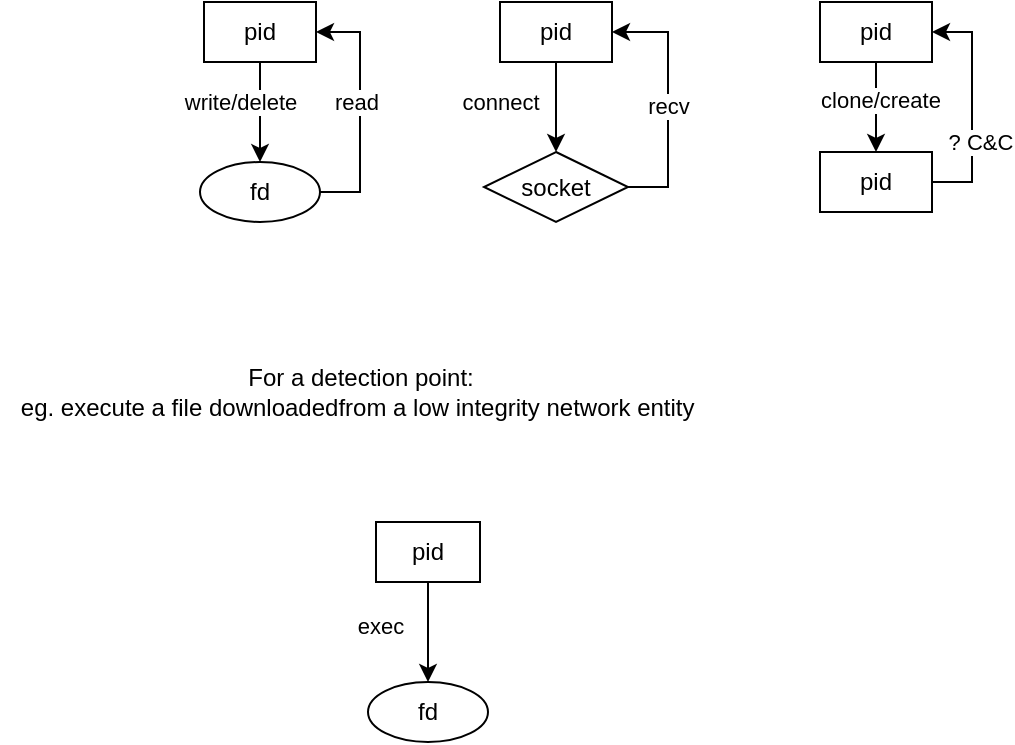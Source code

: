 <mxfile version="24.7.17">
  <diagram name="第 1 页" id="_wWxP3uSc7ebeDDbSqia">
    <mxGraphModel dx="583" dy="297" grid="1" gridSize="10" guides="1" tooltips="1" connect="1" arrows="1" fold="1" page="1" pageScale="1" pageWidth="827" pageHeight="1169" math="0" shadow="0">
      <root>
        <mxCell id="0" />
        <mxCell id="1" parent="0" />
        <mxCell id="gBt0IF4fnma7MxqNQ78V-4" style="edgeStyle=orthogonalEdgeStyle;rounded=0;orthogonalLoop=1;jettySize=auto;html=1;exitX=0.5;exitY=1;exitDx=0;exitDy=0;entryX=0.5;entryY=0;entryDx=0;entryDy=0;" edge="1" parent="1" source="gBt0IF4fnma7MxqNQ78V-1" target="gBt0IF4fnma7MxqNQ78V-3">
          <mxGeometry relative="1" as="geometry" />
        </mxCell>
        <mxCell id="gBt0IF4fnma7MxqNQ78V-5" value="write/delete" style="edgeLabel;html=1;align=center;verticalAlign=middle;resizable=0;points=[];" vertex="1" connectable="0" parent="gBt0IF4fnma7MxqNQ78V-4">
          <mxGeometry x="-0.088" relative="1" as="geometry">
            <mxPoint x="-10" y="-3" as="offset" />
          </mxGeometry>
        </mxCell>
        <mxCell id="gBt0IF4fnma7MxqNQ78V-1" value="pid" style="rounded=0;whiteSpace=wrap;html=1;" vertex="1" parent="1">
          <mxGeometry x="292" y="390" width="56" height="30" as="geometry" />
        </mxCell>
        <mxCell id="gBt0IF4fnma7MxqNQ78V-11" style="edgeStyle=orthogonalEdgeStyle;rounded=0;orthogonalLoop=1;jettySize=auto;html=1;exitX=0.5;exitY=1;exitDx=0;exitDy=0;entryX=0.5;entryY=0;entryDx=0;entryDy=0;" edge="1" parent="1" source="gBt0IF4fnma7MxqNQ78V-2" target="gBt0IF4fnma7MxqNQ78V-10">
          <mxGeometry relative="1" as="geometry" />
        </mxCell>
        <mxCell id="gBt0IF4fnma7MxqNQ78V-12" value="connect" style="edgeLabel;html=1;align=center;verticalAlign=middle;resizable=0;points=[];" vertex="1" connectable="0" parent="gBt0IF4fnma7MxqNQ78V-11">
          <mxGeometry x="-0.129" relative="1" as="geometry">
            <mxPoint x="-28" as="offset" />
          </mxGeometry>
        </mxCell>
        <mxCell id="gBt0IF4fnma7MxqNQ78V-2" value="pid" style="rounded=0;whiteSpace=wrap;html=1;" vertex="1" parent="1">
          <mxGeometry x="440" y="390" width="56" height="30" as="geometry" />
        </mxCell>
        <mxCell id="gBt0IF4fnma7MxqNQ78V-7" style="edgeStyle=orthogonalEdgeStyle;rounded=0;orthogonalLoop=1;jettySize=auto;html=1;exitX=1;exitY=0.5;exitDx=0;exitDy=0;entryX=1;entryY=0.5;entryDx=0;entryDy=0;" edge="1" parent="1" source="gBt0IF4fnma7MxqNQ78V-3" target="gBt0IF4fnma7MxqNQ78V-1">
          <mxGeometry relative="1" as="geometry" />
        </mxCell>
        <mxCell id="gBt0IF4fnma7MxqNQ78V-8" value="read" style="edgeLabel;html=1;align=center;verticalAlign=middle;resizable=0;points=[];" vertex="1" connectable="0" parent="gBt0IF4fnma7MxqNQ78V-7">
          <mxGeometry x="0.118" y="2" relative="1" as="geometry">
            <mxPoint y="3" as="offset" />
          </mxGeometry>
        </mxCell>
        <mxCell id="gBt0IF4fnma7MxqNQ78V-3" value="fd" style="ellipse;whiteSpace=wrap;html=1;" vertex="1" parent="1">
          <mxGeometry x="290" y="470" width="60" height="30" as="geometry" />
        </mxCell>
        <mxCell id="gBt0IF4fnma7MxqNQ78V-16" style="edgeStyle=orthogonalEdgeStyle;rounded=0;orthogonalLoop=1;jettySize=auto;html=1;exitX=0.5;exitY=1;exitDx=0;exitDy=0;" edge="1" parent="1" source="gBt0IF4fnma7MxqNQ78V-9" target="gBt0IF4fnma7MxqNQ78V-15">
          <mxGeometry relative="1" as="geometry" />
        </mxCell>
        <mxCell id="gBt0IF4fnma7MxqNQ78V-17" value="clone/create" style="edgeLabel;html=1;align=center;verticalAlign=middle;resizable=0;points=[];" vertex="1" connectable="0" parent="gBt0IF4fnma7MxqNQ78V-16">
          <mxGeometry x="-0.147" y="1" relative="1" as="geometry">
            <mxPoint x="1" as="offset" />
          </mxGeometry>
        </mxCell>
        <mxCell id="gBt0IF4fnma7MxqNQ78V-9" value="pid" style="rounded=0;whiteSpace=wrap;html=1;" vertex="1" parent="1">
          <mxGeometry x="600" y="390" width="56" height="30" as="geometry" />
        </mxCell>
        <mxCell id="gBt0IF4fnma7MxqNQ78V-13" style="edgeStyle=orthogonalEdgeStyle;rounded=0;orthogonalLoop=1;jettySize=auto;html=1;exitX=1;exitY=0.5;exitDx=0;exitDy=0;entryX=1;entryY=0.5;entryDx=0;entryDy=0;" edge="1" parent="1" source="gBt0IF4fnma7MxqNQ78V-10" target="gBt0IF4fnma7MxqNQ78V-2">
          <mxGeometry relative="1" as="geometry" />
        </mxCell>
        <mxCell id="gBt0IF4fnma7MxqNQ78V-14" value="recv" style="edgeLabel;html=1;align=center;verticalAlign=middle;resizable=0;points=[];" vertex="1" connectable="0" parent="gBt0IF4fnma7MxqNQ78V-13">
          <mxGeometry x="-0.036" relative="1" as="geometry">
            <mxPoint as="offset" />
          </mxGeometry>
        </mxCell>
        <mxCell id="gBt0IF4fnma7MxqNQ78V-10" value="socket" style="rhombus;whiteSpace=wrap;html=1;" vertex="1" parent="1">
          <mxGeometry x="432" y="465" width="72" height="35" as="geometry" />
        </mxCell>
        <mxCell id="gBt0IF4fnma7MxqNQ78V-18" style="edgeStyle=orthogonalEdgeStyle;rounded=0;orthogonalLoop=1;jettySize=auto;html=1;exitX=1;exitY=0.5;exitDx=0;exitDy=0;entryX=1;entryY=0.5;entryDx=0;entryDy=0;" edge="1" parent="1" source="gBt0IF4fnma7MxqNQ78V-15" target="gBt0IF4fnma7MxqNQ78V-9">
          <mxGeometry relative="1" as="geometry" />
        </mxCell>
        <mxCell id="gBt0IF4fnma7MxqNQ78V-19" value="? C&amp;amp;C" style="edgeLabel;html=1;align=center;verticalAlign=middle;resizable=0;points=[];" vertex="1" connectable="0" parent="gBt0IF4fnma7MxqNQ78V-18">
          <mxGeometry x="-0.123" y="1" relative="1" as="geometry">
            <mxPoint x="5" y="10" as="offset" />
          </mxGeometry>
        </mxCell>
        <mxCell id="gBt0IF4fnma7MxqNQ78V-15" value="pid" style="rounded=0;whiteSpace=wrap;html=1;" vertex="1" parent="1">
          <mxGeometry x="600" y="465" width="56" height="30" as="geometry" />
        </mxCell>
        <mxCell id="gBt0IF4fnma7MxqNQ78V-23" style="edgeStyle=orthogonalEdgeStyle;rounded=0;orthogonalLoop=1;jettySize=auto;html=1;exitX=0.5;exitY=1;exitDx=0;exitDy=0;entryX=0.5;entryY=0;entryDx=0;entryDy=0;" edge="1" parent="1" source="gBt0IF4fnma7MxqNQ78V-20" target="gBt0IF4fnma7MxqNQ78V-22">
          <mxGeometry relative="1" as="geometry" />
        </mxCell>
        <mxCell id="gBt0IF4fnma7MxqNQ78V-24" value="exec" style="edgeLabel;html=1;align=center;verticalAlign=middle;resizable=0;points=[];" vertex="1" connectable="0" parent="gBt0IF4fnma7MxqNQ78V-23">
          <mxGeometry x="-0.144" y="-1" relative="1" as="geometry">
            <mxPoint x="-23" as="offset" />
          </mxGeometry>
        </mxCell>
        <mxCell id="gBt0IF4fnma7MxqNQ78V-20" value="pid" style="rounded=0;whiteSpace=wrap;html=1;" vertex="1" parent="1">
          <mxGeometry x="378" y="650" width="52" height="30" as="geometry" />
        </mxCell>
        <mxCell id="gBt0IF4fnma7MxqNQ78V-21" value="For a detection point: &lt;br&gt;eg. execute a file downloadedfrom a low integrity network entity&amp;nbsp;" style="text;html=1;align=center;verticalAlign=middle;resizable=0;points=[];autosize=1;strokeColor=none;fillColor=none;" vertex="1" parent="1">
          <mxGeometry x="190" y="565" width="360" height="40" as="geometry" />
        </mxCell>
        <mxCell id="gBt0IF4fnma7MxqNQ78V-22" value="fd" style="ellipse;whiteSpace=wrap;html=1;" vertex="1" parent="1">
          <mxGeometry x="374" y="730" width="60" height="30" as="geometry" />
        </mxCell>
      </root>
    </mxGraphModel>
  </diagram>
</mxfile>
